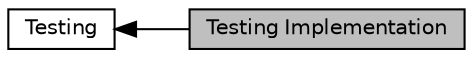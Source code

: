 digraph "Testing Implementation"
{
  edge [fontname="Helvetica",fontsize="10",labelfontname="Helvetica",labelfontsize="10"];
  node [fontname="Helvetica",fontsize="10",shape=record];
  rankdir=LR;
  Node0 [label="Testing Implementation",height=0.2,width=0.4,color="black", fillcolor="grey75", style="filled", fontcolor="black"];
  Node1 [label="Testing",height=0.2,width=0.4,color="black", fillcolor="white", style="filled",URL="$d1/d84/group__testing.html",tooltip="Tools to define and execute unit tests. "];
  Node1->Node0 [shape=plaintext, dir="back", style="solid"];
}
